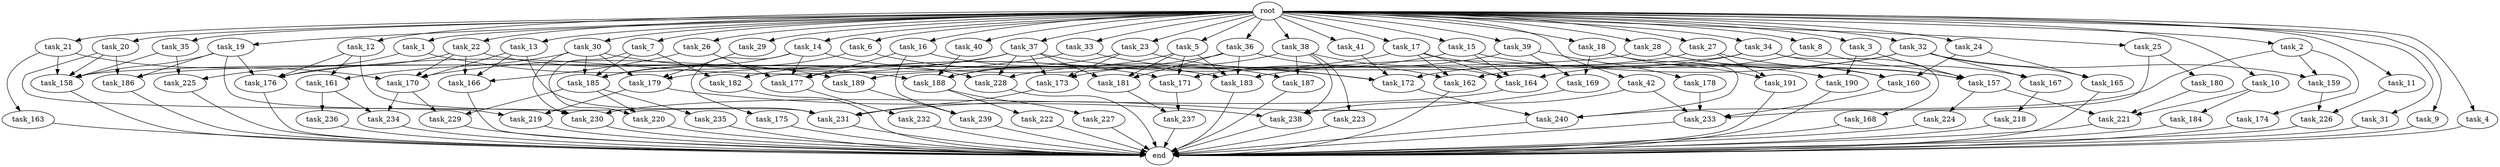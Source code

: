 digraph G {
  task_8 [size="102.400000"];
  task_239 [size="73014444032.000000"];
  task_173 [size="181247619891.200012"];
  task_158 [size="349610337894.400024"];
  task_17 [size="102.400000"];
  task_32 [size="102.400000"];
  root [size="0.000000"];
  task_223 [size="42090679500.800003"];
  task_157 [size="168362718003.200012"];
  task_161 [size="85899345920.000000"];
  task_159 [size="111669149696.000000"];
  task_26 [size="102.400000"];
  task_15 [size="102.400000"];
  task_178 [size="3435973836.800000"];
  task_167 [size="84181359001.600006"];
  task_227 [size="42090679500.800003"];
  task_220 [size="99643241267.200012"];
  task_166 [size="77309411328.000000"];
  task_184 [size="3435973836.800000"];
  task_177 [size="157195803033.600006"];
  task_33 [size="102.400000"];
  task_186 [size="197568495616.000000"];
  task_181 [size="125413045043.200012"];
  task_231 [size="90194313216.000000"];
  task_169 [size="11166914969.600000"];
  task_233 [size="280031867699.200012"];
  task_176 [size="215607358259.200012"];
  task_225 [size="73014444032.000000"];
  task_13 [size="102.400000"];
  task_30 [size="102.400000"];
  task_5 [size="102.400000"];
  task_183 [size="222479305932.800018"];
  task_6 [size="102.400000"];
  task_228 [size="115105123532.800003"];
  task_240 [size="91053306675.200012"];
  task_22 [size="102.400000"];
  task_3 [size="102.400000"];
  task_179 [size="58411555225.600006"];
  task_187 [size="111669149696.000000"];
  task_164 [size="91053306675.200012"];
  task_188 [size="170080704921.600006"];
  task_236 [size="7730941132.800000"];
  task_230 [size="186401580646.400024"];
  task_237 [size="76450417868.800003"];
  task_35 [size="102.400000"];
  task_41 [size="102.400000"];
  task_16 [size="102.400000"];
  task_191 [size="62706522521.600006"];
  task_175 [size="42090679500.800003"];
  task_224 [size="30923764531.200001"];
  task_189 [size="76450417868.800003"];
  task_160 [size="66142496358.400002"];
  task_182 [size="83322365542.400009"];
  task_12 [size="102.400000"];
  task_21 [size="102.400000"];
  task_18 [size="102.400000"];
  task_180 [size="69578470195.199997"];
  task_31 [size="102.400000"];
  task_42 [size="102.400000"];
  task_9 [size="102.400000"];
  task_162 [size="20615843020.800003"];
  task_168 [size="42090679500.800003"];
  task_28 [size="102.400000"];
  task_174 [size="69578470195.199997"];
  task_221 [size="48103633715.200005"];
  task_29 [size="102.400000"];
  task_185 [size="141733920768.000000"];
  task_34 [size="102.400000"];
  task_10 [size="102.400000"];
  task_163 [size="69578470195.199997"];
  task_238 [size="119400090828.800003"];
  task_2 [size="102.400000"];
  task_171 [size="76450417868.800003"];
  end [size="0.000000"];
  task_7 [size="102.400000"];
  task_39 [size="102.400000"];
  task_14 [size="102.400000"];
  task_222 [size="42090679500.800003"];
  task_24 [size="102.400000"];
  task_38 [size="102.400000"];
  task_19 [size="102.400000"];
  task_219 [size="77309411328.000000"];
  task_226 [size="61847529062.400002"];
  task_36 [size="102.400000"];
  task_234 [size="77309411328.000000"];
  task_170 [size="146887881523.200012"];
  task_25 [size="102.400000"];
  task_4 [size="102.400000"];
  task_40 [size="102.400000"];
  task_235 [size="85899345920.000000"];
  task_27 [size="102.400000"];
  task_232 [size="54975581388.800003"];
  task_229 [size="155477816115.200012"];
  task_23 [size="102.400000"];
  task_37 [size="102.400000"];
  task_165 [size="49821620633.600006"];
  task_1 [size="102.400000"];
  task_218 [size="54975581388.800003"];
  task_190 [size="58411555225.600006"];
  task_172 [size="184683593728.000000"];
  task_20 [size="102.400000"];
  task_11 [size="102.400000"];

  task_8 -> task_162 [size="33554432.000000"];
  task_8 -> task_157 [size="33554432.000000"];
  task_239 -> end [size="1.000000"];
  task_173 -> task_231 [size="134217728.000000"];
  task_158 -> end [size="1.000000"];
  task_17 -> task_190 [size="33554432.000000"];
  task_17 -> task_162 [size="33554432.000000"];
  task_17 -> task_177 [size="33554432.000000"];
  task_17 -> task_164 [size="33554432.000000"];
  task_32 -> task_159 [size="411041792.000000"];
  task_32 -> task_167 [size="411041792.000000"];
  task_32 -> task_164 [size="411041792.000000"];
  task_32 -> task_165 [size="411041792.000000"];
  task_32 -> task_183 [size="411041792.000000"];
  root -> task_8 [size="1.000000"];
  root -> task_14 [size="1.000000"];
  root -> task_24 [size="1.000000"];
  root -> task_13 [size="1.000000"];
  root -> task_33 [size="1.000000"];
  root -> task_12 [size="1.000000"];
  root -> task_21 [size="1.000000"];
  root -> task_18 [size="1.000000"];
  root -> task_22 [size="1.000000"];
  root -> task_31 [size="1.000000"];
  root -> task_9 [size="1.000000"];
  root -> task_5 [size="1.000000"];
  root -> task_39 [size="1.000000"];
  root -> task_36 [size="1.000000"];
  root -> task_32 [size="1.000000"];
  root -> task_26 [size="1.000000"];
  root -> task_15 [size="1.000000"];
  root -> task_6 [size="1.000000"];
  root -> task_4 [size="1.000000"];
  root -> task_25 [size="1.000000"];
  root -> task_40 [size="1.000000"];
  root -> task_30 [size="1.000000"];
  root -> task_34 [size="1.000000"];
  root -> task_3 [size="1.000000"];
  root -> task_19 [size="1.000000"];
  root -> task_10 [size="1.000000"];
  root -> task_23 [size="1.000000"];
  root -> task_37 [size="1.000000"];
  root -> task_42 [size="1.000000"];
  root -> task_1 [size="1.000000"];
  root -> task_11 [size="1.000000"];
  root -> task_17 [size="1.000000"];
  root -> task_2 [size="1.000000"];
  root -> task_41 [size="1.000000"];
  root -> task_29 [size="1.000000"];
  root -> task_20 [size="1.000000"];
  root -> task_35 [size="1.000000"];
  root -> task_7 [size="1.000000"];
  root -> task_27 [size="1.000000"];
  root -> task_38 [size="1.000000"];
  root -> task_28 [size="1.000000"];
  root -> task_16 [size="1.000000"];
  task_223 -> end [size="1.000000"];
  task_157 -> task_221 [size="301989888.000000"];
  task_157 -> task_224 [size="301989888.000000"];
  task_161 -> task_236 [size="75497472.000000"];
  task_161 -> task_234 [size="75497472.000000"];
  task_159 -> task_226 [size="301989888.000000"];
  task_26 -> task_166 [size="411041792.000000"];
  task_26 -> task_177 [size="411041792.000000"];
  task_15 -> task_160 [size="33554432.000000"];
  task_15 -> task_228 [size="33554432.000000"];
  task_15 -> task_164 [size="33554432.000000"];
  task_178 -> task_233 [size="838860800.000000"];
  task_167 -> task_218 [size="536870912.000000"];
  task_227 -> end [size="1.000000"];
  task_220 -> end [size="1.000000"];
  task_166 -> end [size="1.000000"];
  task_184 -> end [size="1.000000"];
  task_177 -> task_232 [size="536870912.000000"];
  task_33 -> task_172 [size="411041792.000000"];
  task_33 -> task_170 [size="411041792.000000"];
  task_186 -> end [size="1.000000"];
  task_181 -> task_237 [size="536870912.000000"];
  task_231 -> end [size="1.000000"];
  task_169 -> task_231 [size="75497472.000000"];
  task_233 -> end [size="1.000000"];
  task_176 -> end [size="1.000000"];
  task_225 -> end [size="1.000000"];
  task_13 -> task_170 [size="134217728.000000"];
  task_13 -> task_166 [size="134217728.000000"];
  task_13 -> task_231 [size="134217728.000000"];
  task_30 -> task_161 [size="301989888.000000"];
  task_30 -> task_185 [size="301989888.000000"];
  task_30 -> task_230 [size="301989888.000000"];
  task_30 -> task_179 [size="301989888.000000"];
  task_30 -> task_171 [size="301989888.000000"];
  task_5 -> task_188 [size="411041792.000000"];
  task_5 -> task_181 [size="411041792.000000"];
  task_5 -> task_171 [size="411041792.000000"];
  task_5 -> task_183 [size="411041792.000000"];
  task_183 -> end [size="1.000000"];
  task_6 -> task_185 [size="536870912.000000"];
  task_6 -> task_183 [size="536870912.000000"];
  task_228 -> end [size="1.000000"];
  task_240 -> end [size="1.000000"];
  task_22 -> task_189 [size="209715200.000000"];
  task_22 -> task_170 [size="209715200.000000"];
  task_22 -> task_166 [size="209715200.000000"];
  task_22 -> task_176 [size="209715200.000000"];
  task_3 -> task_190 [size="536870912.000000"];
  task_3 -> task_157 [size="536870912.000000"];
  task_179 -> task_219 [size="75497472.000000"];
  task_179 -> task_238 [size="75497472.000000"];
  task_187 -> end [size="1.000000"];
  task_164 -> task_230 [size="679477248.000000"];
  task_188 -> task_227 [size="411041792.000000"];
  task_188 -> task_222 [size="411041792.000000"];
  task_236 -> end [size="1.000000"];
  task_230 -> end [size="1.000000"];
  task_237 -> end [size="1.000000"];
  task_35 -> task_158 [size="679477248.000000"];
  task_35 -> task_225 [size="679477248.000000"];
  task_41 -> task_172 [size="301989888.000000"];
  task_16 -> task_239 [size="679477248.000000"];
  task_16 -> task_177 [size="679477248.000000"];
  task_16 -> task_183 [size="679477248.000000"];
  task_191 -> end [size="1.000000"];
  task_175 -> end [size="1.000000"];
  task_224 -> end [size="1.000000"];
  task_189 -> task_239 [size="33554432.000000"];
  task_160 -> task_233 [size="536870912.000000"];
  task_182 -> end [size="1.000000"];
  task_12 -> task_161 [size="536870912.000000"];
  task_12 -> task_231 [size="536870912.000000"];
  task_12 -> task_176 [size="536870912.000000"];
  task_21 -> task_170 [size="679477248.000000"];
  task_21 -> task_158 [size="679477248.000000"];
  task_21 -> task_163 [size="679477248.000000"];
  task_18 -> task_191 [size="75497472.000000"];
  task_18 -> task_169 [size="75497472.000000"];
  task_18 -> task_240 [size="75497472.000000"];
  task_180 -> task_221 [size="134217728.000000"];
  task_31 -> end [size="1.000000"];
  task_42 -> task_233 [size="679477248.000000"];
  task_42 -> task_238 [size="679477248.000000"];
  task_9 -> end [size="1.000000"];
  task_162 -> end [size="1.000000"];
  task_168 -> end [size="1.000000"];
  task_28 -> task_160 [size="536870912.000000"];
  task_28 -> task_157 [size="536870912.000000"];
  task_28 -> task_158 [size="536870912.000000"];
  task_174 -> end [size="1.000000"];
  task_221 -> end [size="1.000000"];
  task_29 -> task_179 [size="134217728.000000"];
  task_185 -> task_229 [size="838860800.000000"];
  task_185 -> task_220 [size="838860800.000000"];
  task_185 -> task_235 [size="838860800.000000"];
  task_34 -> task_172 [size="411041792.000000"];
  task_34 -> task_167 [size="411041792.000000"];
  task_34 -> task_186 [size="411041792.000000"];
  task_34 -> task_168 [size="411041792.000000"];
  task_10 -> task_184 [size="33554432.000000"];
  task_10 -> task_221 [size="33554432.000000"];
  task_163 -> end [size="1.000000"];
  task_238 -> end [size="1.000000"];
  task_2 -> task_159 [size="679477248.000000"];
  task_2 -> task_174 [size="679477248.000000"];
  task_2 -> task_240 [size="679477248.000000"];
  task_171 -> task_237 [size="209715200.000000"];
  task_7 -> task_185 [size="134217728.000000"];
  task_7 -> task_220 [size="134217728.000000"];
  task_7 -> task_182 [size="134217728.000000"];
  task_39 -> task_169 [size="33554432.000000"];
  task_39 -> task_178 [size="33554432.000000"];
  task_39 -> task_171 [size="33554432.000000"];
  task_14 -> task_185 [size="411041792.000000"];
  task_14 -> task_228 [size="411041792.000000"];
  task_14 -> task_175 [size="411041792.000000"];
  task_14 -> task_177 [size="411041792.000000"];
  task_222 -> end [size="1.000000"];
  task_24 -> task_160 [size="75497472.000000"];
  task_24 -> task_165 [size="75497472.000000"];
  task_38 -> task_164 [size="411041792.000000"];
  task_38 -> task_187 [size="411041792.000000"];
  task_38 -> task_173 [size="411041792.000000"];
  task_38 -> task_223 [size="411041792.000000"];
  task_38 -> task_238 [size="411041792.000000"];
  task_19 -> task_176 [size="679477248.000000"];
  task_19 -> task_219 [size="679477248.000000"];
  task_19 -> task_186 [size="679477248.000000"];
  task_19 -> task_158 [size="679477248.000000"];
  task_219 -> end [size="1.000000"];
  task_226 -> end [size="1.000000"];
  task_36 -> task_181 [size="134217728.000000"];
  task_36 -> task_162 [size="134217728.000000"];
  task_36 -> task_179 [size="134217728.000000"];
  task_36 -> task_183 [size="134217728.000000"];
  task_234 -> end [size="1.000000"];
  task_170 -> task_229 [size="679477248.000000"];
  task_170 -> task_234 [size="679477248.000000"];
  task_25 -> task_233 [size="679477248.000000"];
  task_25 -> task_180 [size="679477248.000000"];
  task_4 -> end [size="1.000000"];
  task_40 -> task_188 [size="536870912.000000"];
  task_235 -> end [size="1.000000"];
  task_27 -> task_191 [size="536870912.000000"];
  task_27 -> task_189 [size="536870912.000000"];
  task_27 -> task_157 [size="536870912.000000"];
  task_232 -> end [size="1.000000"];
  task_229 -> end [size="1.000000"];
  task_23 -> task_188 [size="679477248.000000"];
  task_23 -> task_172 [size="679477248.000000"];
  task_23 -> task_173 [size="679477248.000000"];
  task_37 -> task_176 [size="679477248.000000"];
  task_37 -> task_173 [size="679477248.000000"];
  task_37 -> task_187 [size="679477248.000000"];
  task_37 -> task_181 [size="679477248.000000"];
  task_37 -> task_228 [size="679477248.000000"];
  task_37 -> task_182 [size="679477248.000000"];
  task_165 -> end [size="1.000000"];
  task_1 -> task_188 [size="33554432.000000"];
  task_1 -> task_225 [size="33554432.000000"];
  task_218 -> end [size="1.000000"];
  task_190 -> end [size="1.000000"];
  task_172 -> task_240 [size="134217728.000000"];
  task_20 -> task_230 [size="838860800.000000"];
  task_20 -> task_186 [size="838860800.000000"];
  task_20 -> task_158 [size="838860800.000000"];
  task_11 -> task_226 [size="301989888.000000"];
}
